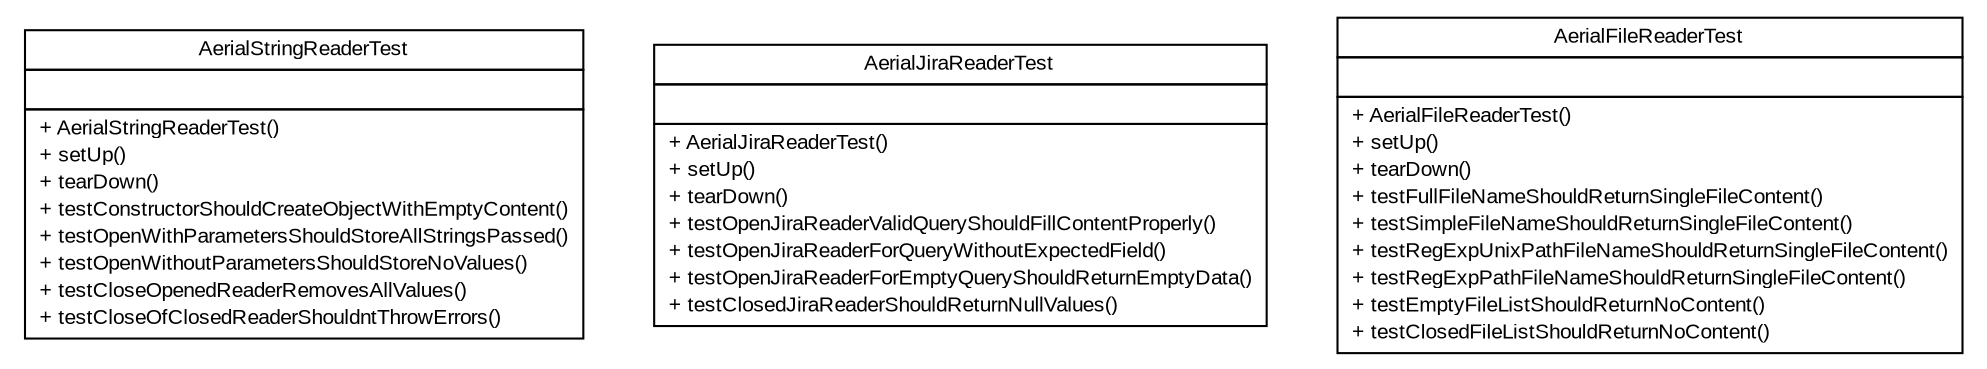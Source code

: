 #!/usr/local/bin/dot
#
# Class diagram 
# Generated by UMLGraph version R5_6 (http://www.umlgraph.org/)
#

digraph G {
	edge [fontname="arial",fontsize=10,labelfontname="arial",labelfontsize=10];
	node [fontname="arial",fontsize=10,shape=plaintext];
	nodesep=0.25;
	ranksep=0.5;
	// com.github.mkolisnyk.aerial.readers.AerialStringReaderTest
	c239 [label=<<table title="com.github.mkolisnyk.aerial.readers.AerialStringReaderTest" border="0" cellborder="1" cellspacing="0" cellpadding="2" port="p" href="./AerialStringReaderTest.html">
		<tr><td><table border="0" cellspacing="0" cellpadding="1">
<tr><td align="center" balign="center"> AerialStringReaderTest </td></tr>
		</table></td></tr>
		<tr><td><table border="0" cellspacing="0" cellpadding="1">
<tr><td align="left" balign="left">  </td></tr>
		</table></td></tr>
		<tr><td><table border="0" cellspacing="0" cellpadding="1">
<tr><td align="left" balign="left"> + AerialStringReaderTest() </td></tr>
<tr><td align="left" balign="left"> + setUp() </td></tr>
<tr><td align="left" balign="left"> + tearDown() </td></tr>
<tr><td align="left" balign="left"> + testConstructorShouldCreateObjectWithEmptyContent() </td></tr>
<tr><td align="left" balign="left"> + testOpenWithParametersShouldStoreAllStringsPassed() </td></tr>
<tr><td align="left" balign="left"> + testOpenWithoutParametersShouldStoreNoValues() </td></tr>
<tr><td align="left" balign="left"> + testCloseOpenedReaderRemovesAllValues() </td></tr>
<tr><td align="left" balign="left"> + testCloseOfClosedReaderShouldntThrowErrors() </td></tr>
		</table></td></tr>
		</table>>, URL="./AerialStringReaderTest.html", fontname="arial", fontcolor="black", fontsize=10.0];
	// com.github.mkolisnyk.aerial.readers.AerialJiraReaderTest
	c240 [label=<<table title="com.github.mkolisnyk.aerial.readers.AerialJiraReaderTest" border="0" cellborder="1" cellspacing="0" cellpadding="2" port="p" href="./AerialJiraReaderTest.html">
		<tr><td><table border="0" cellspacing="0" cellpadding="1">
<tr><td align="center" balign="center"> AerialJiraReaderTest </td></tr>
		</table></td></tr>
		<tr><td><table border="0" cellspacing="0" cellpadding="1">
<tr><td align="left" balign="left">  </td></tr>
		</table></td></tr>
		<tr><td><table border="0" cellspacing="0" cellpadding="1">
<tr><td align="left" balign="left"> + AerialJiraReaderTest() </td></tr>
<tr><td align="left" balign="left"> + setUp() </td></tr>
<tr><td align="left" balign="left"> + tearDown() </td></tr>
<tr><td align="left" balign="left"> + testOpenJiraReaderValidQueryShouldFillContentProperly() </td></tr>
<tr><td align="left" balign="left"> + testOpenJiraReaderForQueryWithoutExpectedField() </td></tr>
<tr><td align="left" balign="left"> + testOpenJiraReaderForEmptyQueryShouldReturnEmptyData() </td></tr>
<tr><td align="left" balign="left"> + testClosedJiraReaderShouldReturnNullValues() </td></tr>
		</table></td></tr>
		</table>>, URL="./AerialJiraReaderTest.html", fontname="arial", fontcolor="black", fontsize=10.0];
	// com.github.mkolisnyk.aerial.readers.AerialFileReaderTest
	c241 [label=<<table title="com.github.mkolisnyk.aerial.readers.AerialFileReaderTest" border="0" cellborder="1" cellspacing="0" cellpadding="2" port="p" href="./AerialFileReaderTest.html">
		<tr><td><table border="0" cellspacing="0" cellpadding="1">
<tr><td align="center" balign="center"> AerialFileReaderTest </td></tr>
		</table></td></tr>
		<tr><td><table border="0" cellspacing="0" cellpadding="1">
<tr><td align="left" balign="left">  </td></tr>
		</table></td></tr>
		<tr><td><table border="0" cellspacing="0" cellpadding="1">
<tr><td align="left" balign="left"> + AerialFileReaderTest() </td></tr>
<tr><td align="left" balign="left"> + setUp() </td></tr>
<tr><td align="left" balign="left"> + tearDown() </td></tr>
<tr><td align="left" balign="left"> + testFullFileNameShouldReturnSingleFileContent() </td></tr>
<tr><td align="left" balign="left"> + testSimpleFileNameShouldReturnSingleFileContent() </td></tr>
<tr><td align="left" balign="left"> + testRegExpUnixPathFileNameShouldReturnSingleFileContent() </td></tr>
<tr><td align="left" balign="left"> + testRegExpPathFileNameShouldReturnSingleFileContent() </td></tr>
<tr><td align="left" balign="left"> + testEmptyFileListShouldReturnNoContent() </td></tr>
<tr><td align="left" balign="left"> + testClosedFileListShouldReturnNoContent() </td></tr>
		</table></td></tr>
		</table>>, URL="./AerialFileReaderTest.html", fontname="arial", fontcolor="black", fontsize=10.0];
}

